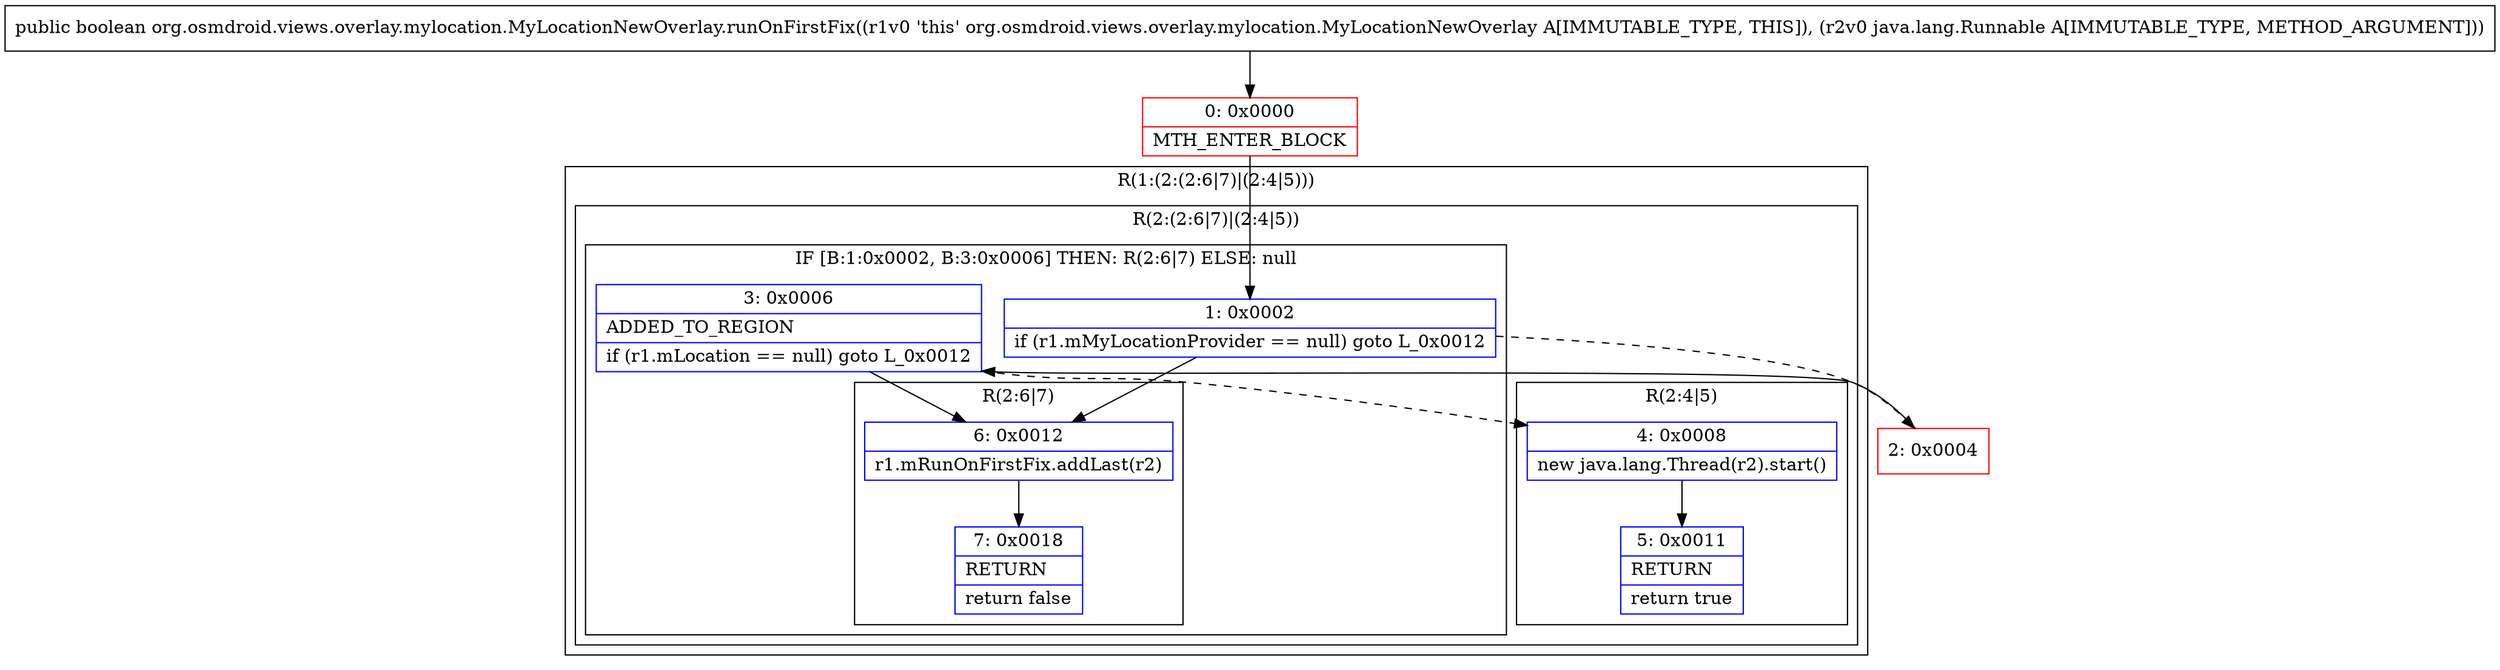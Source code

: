 digraph "CFG fororg.osmdroid.views.overlay.mylocation.MyLocationNewOverlay.runOnFirstFix(Ljava\/lang\/Runnable;)Z" {
subgraph cluster_Region_290508679 {
label = "R(1:(2:(2:6|7)|(2:4|5)))";
node [shape=record,color=blue];
subgraph cluster_Region_230604733 {
label = "R(2:(2:6|7)|(2:4|5))";
node [shape=record,color=blue];
subgraph cluster_IfRegion_1805466066 {
label = "IF [B:1:0x0002, B:3:0x0006] THEN: R(2:6|7) ELSE: null";
node [shape=record,color=blue];
Node_1 [shape=record,label="{1\:\ 0x0002|if (r1.mMyLocationProvider == null) goto L_0x0012\l}"];
Node_3 [shape=record,label="{3\:\ 0x0006|ADDED_TO_REGION\l|if (r1.mLocation == null) goto L_0x0012\l}"];
subgraph cluster_Region_708926087 {
label = "R(2:6|7)";
node [shape=record,color=blue];
Node_6 [shape=record,label="{6\:\ 0x0012|r1.mRunOnFirstFix.addLast(r2)\l}"];
Node_7 [shape=record,label="{7\:\ 0x0018|RETURN\l|return false\l}"];
}
}
subgraph cluster_Region_1039828159 {
label = "R(2:4|5)";
node [shape=record,color=blue];
Node_4 [shape=record,label="{4\:\ 0x0008|new java.lang.Thread(r2).start()\l}"];
Node_5 [shape=record,label="{5\:\ 0x0011|RETURN\l|return true\l}"];
}
}
}
Node_0 [shape=record,color=red,label="{0\:\ 0x0000|MTH_ENTER_BLOCK\l}"];
Node_2 [shape=record,color=red,label="{2\:\ 0x0004}"];
MethodNode[shape=record,label="{public boolean org.osmdroid.views.overlay.mylocation.MyLocationNewOverlay.runOnFirstFix((r1v0 'this' org.osmdroid.views.overlay.mylocation.MyLocationNewOverlay A[IMMUTABLE_TYPE, THIS]), (r2v0 java.lang.Runnable A[IMMUTABLE_TYPE, METHOD_ARGUMENT])) }"];
MethodNode -> Node_0;
Node_1 -> Node_2[style=dashed];
Node_1 -> Node_6;
Node_3 -> Node_4[style=dashed];
Node_3 -> Node_6;
Node_6 -> Node_7;
Node_4 -> Node_5;
Node_0 -> Node_1;
Node_2 -> Node_3;
}

